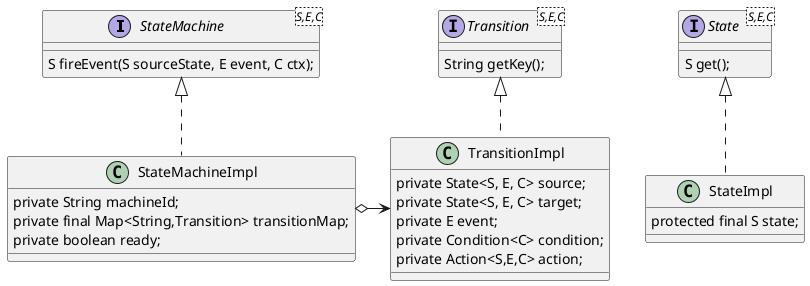 @startuml
interface StateMachine<S,E,C> {
    S fireEvent(S sourceState, E event, C ctx);
}

class StateMachineImpl implements StateMachine {
    private String machineId;
    private final Map<String,Transition> transitionMap;
    private boolean ready;
}

interface Transition<S,E,C> {
  String getKey();
}

class TransitionImpl implements Transition {
    private State<S, E, C> source;
    private State<S, E, C> target;
    private E event;
    private Condition<C> condition;
    private Action<S,E,C> action;
}
StateMachineImpl o-> TransitionImpl

interface State<S,E,C>{
    S get();
}

class StateImpl implements State{
    protected final S state;
}

@enduml